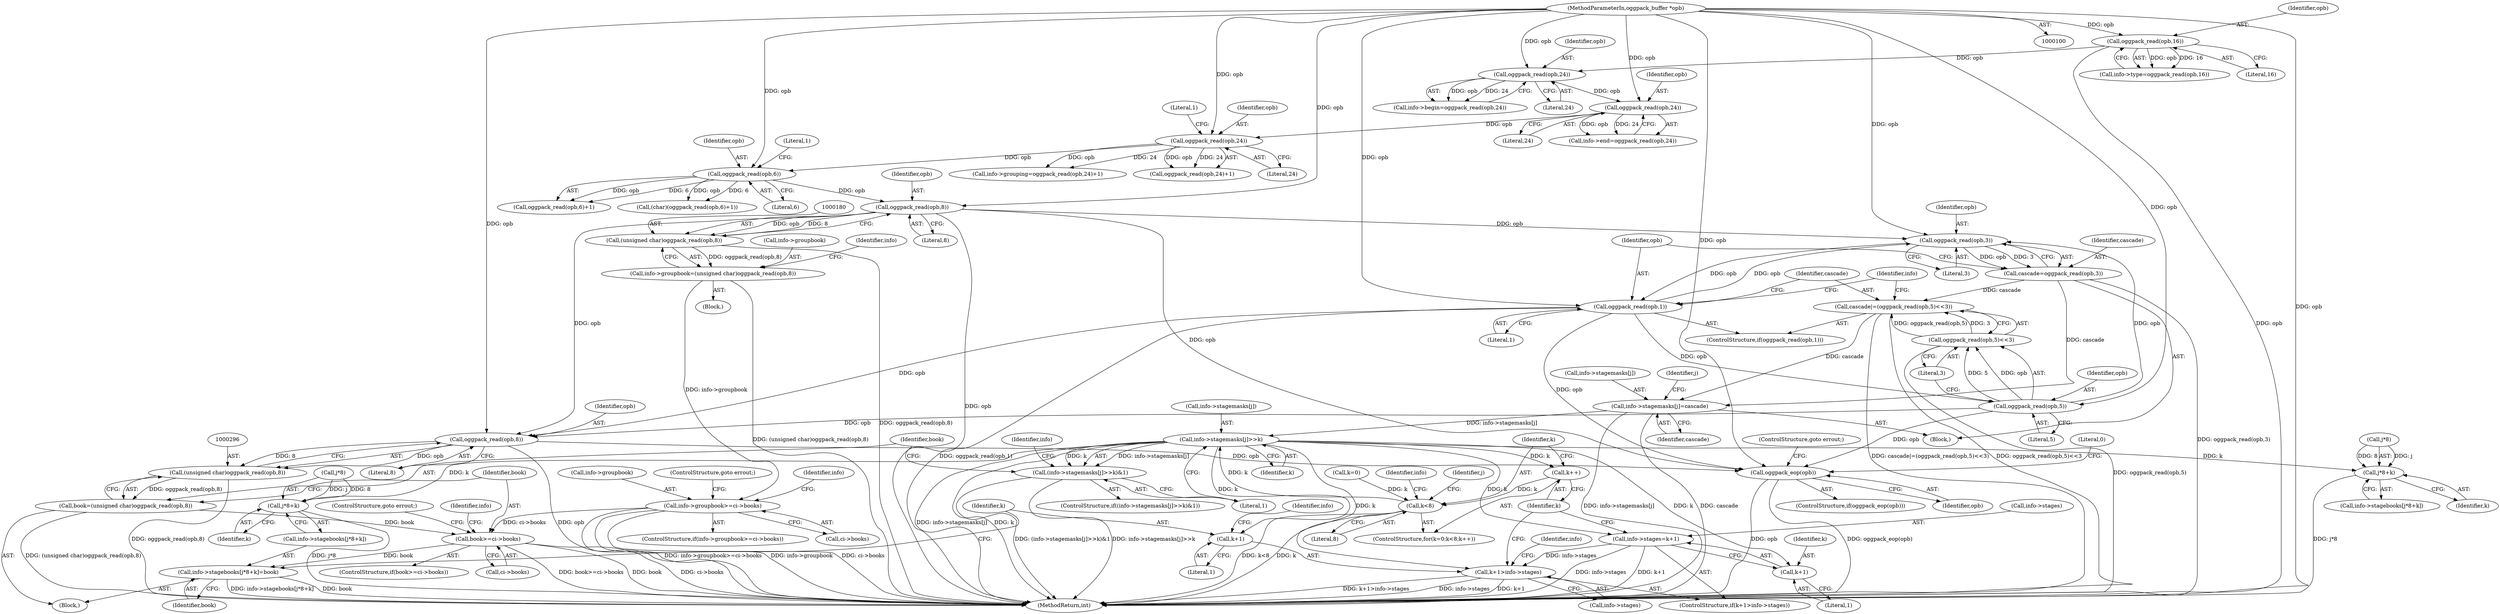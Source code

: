 digraph "0_Android_659030a2e80c38fb8da0a4eb68695349eec6778b_0@API" {
"1000181" [label="(Call,oggpack_read(opb,8))"];
"1000171" [label="(Call,oggpack_read(opb,6))"];
"1000160" [label="(Call,oggpack_read(opb,24))"];
"1000152" [label="(Call,oggpack_read(opb,24))"];
"1000145" [label="(Call,oggpack_read(opb,24))"];
"1000125" [label="(Call,oggpack_read(opb,16))"];
"1000103" [label="(MethodParameterIn,oggpack_buffer *opb)"];
"1000179" [label="(Call,(unsigned char)oggpack_read(opb,8))"];
"1000175" [label="(Call,info->groupbook=(unsigned char)oggpack_read(opb,8))"];
"1000185" [label="(Call,info->groupbook>=ci->books)"];
"1000301" [label="(Call,book>=ci->books)"];
"1000307" [label="(Call,info->stagebooks[j*8+k]=book)"];
"1000238" [label="(Call,oggpack_read(opb,3))"];
"1000236" [label="(Call,cascade=oggpack_read(opb,3))"];
"1000245" [label="(Call,cascade|=(oggpack_read(opb,5)<<3))"];
"1000252" [label="(Call,info->stagemasks[j]=cascade)"];
"1000283" [label="(Call,info->stagemasks[j]>>k)"];
"1000278" [label="(Call,k++)"];
"1000275" [label="(Call,k<8)"];
"1000282" [label="(Call,(info->stagemasks[j]>>k)&1)"];
"1000312" [label="(Call,j*8+k)"];
"1000319" [label="(Call,k+1>info->stages)"];
"1000320" [label="(Call,k+1)"];
"1000326" [label="(Call,info->stages=k+1)"];
"1000330" [label="(Call,k+1)"];
"1000339" [label="(Call,j*8+k)"];
"1000242" [label="(Call,oggpack_read(opb,1))"];
"1000248" [label="(Call,oggpack_read(opb,5))"];
"1000247" [label="(Call,oggpack_read(opb,5)<<3)"];
"1000297" [label="(Call,oggpack_read(opb,8))"];
"1000295" [label="(Call,(unsigned char)oggpack_read(opb,8))"];
"1000293" [label="(Call,book=(unsigned char)oggpack_read(opb,8))"];
"1000346" [label="(Call,oggpack_eop(opb))"];
"1000148" [label="(Call,info->end=oggpack_read(opb,24))"];
"1000195" [label="(Identifier,info)"];
"1000316" [label="(Identifier,k)"];
"1000185" [label="(Call,info->groupbook>=ci->books)"];
"1000155" [label="(Call,info->grouping=oggpack_read(opb,24)+1)"];
"1000294" [label="(Identifier,book)"];
"1000320" [label="(Call,k+1)"];
"1000345" [label="(ControlStructure,if(oggpack_eop(opb)))"];
"1000293" [label="(Call,book=(unsigned char)oggpack_read(opb,8))"];
"1000328" [label="(Identifier,info)"];
"1000346" [label="(Call,oggpack_eop(opb))"];
"1000307" [label="(Call,info->stagebooks[j*8+k]=book)"];
"1000152" [label="(Call,oggpack_read(opb,24))"];
"1000317" [label="(Identifier,book)"];
"1000284" [label="(Call,info->stagemasks[j])"];
"1000240" [label="(Literal,3)"];
"1000161" [label="(Identifier,opb)"];
"1000186" [label="(Call,info->groupbook)"];
"1000276" [label="(Identifier,k)"];
"1000281" [label="(ControlStructure,if((info->stagemasks[j]>>k)&1))"];
"1000272" [label="(Call,k=0)"];
"1000295" [label="(Call,(unsigned char)oggpack_read(opb,8))"];
"1000248" [label="(Call,oggpack_read(opb,5))"];
"1000290" [label="(Literal,1)"];
"1000291" [label="(Block,)"];
"1000350" [label="(Literal,0)"];
"1000103" [label="(MethodParameterIn,oggpack_buffer *opb)"];
"1000147" [label="(Literal,24)"];
"1000251" [label="(Literal,3)"];
"1000300" [label="(ControlStructure,if(book>=ci->books))"];
"1000172" [label="(Identifier,opb)"];
"1000154" [label="(Literal,24)"];
"1000321" [label="(Identifier,k)"];
"1000182" [label="(Identifier,opb)"];
"1000176" [label="(Call,info->groupbook)"];
"1000253" [label="(Call,info->stagemasks[j])"];
"1000236" [label="(Call,cascade=oggpack_read(opb,3))"];
"1000171" [label="(Call,oggpack_read(opb,6))"];
"1000323" [label="(Call,info->stages)"];
"1000162" [label="(Literal,24)"];
"1000187" [label="(Identifier,info)"];
"1000299" [label="(Literal,8)"];
"1000348" [label="(ControlStructure,goto errout;)"];
"1000104" [label="(Block,)"];
"1000337" [label="(Identifier,info)"];
"1000153" [label="(Identifier,opb)"];
"1000250" [label="(Literal,5)"];
"1000160" [label="(Call,oggpack_read(opb,24))"];
"1000326" [label="(Call,info->stages=k+1)"];
"1000238" [label="(Call,oggpack_read(opb,3))"];
"1000146" [label="(Identifier,opb)"];
"1000255" [label="(Identifier,info)"];
"1000121" [label="(Call,info->type=oggpack_read(opb,16))"];
"1000339" [label="(Call,j*8+k)"];
"1000168" [label="(Call,(char)(oggpack_read(opb,6)+1))"];
"1000306" [label="(ControlStructure,goto errout;)"];
"1000234" [label="(Block,)"];
"1000249" [label="(Identifier,opb)"];
"1000330" [label="(Call,k+1)"];
"1000301" [label="(Call,book>=ci->books)"];
"1000322" [label="(Literal,1)"];
"1000327" [label="(Call,info->stages)"];
"1000298" [label="(Identifier,opb)"];
"1000170" [label="(Call,oggpack_read(opb,6)+1)"];
"1000233" [label="(Identifier,j)"];
"1000237" [label="(Identifier,cascade)"];
"1000159" [label="(Call,oggpack_read(opb,24)+1)"];
"1000277" [label="(Literal,8)"];
"1000192" [label="(ControlStructure,goto errout;)"];
"1000241" [label="(ControlStructure,if(oggpack_read(opb,1)))"];
"1000145" [label="(Call,oggpack_read(opb,24))"];
"1000252" [label="(Call,info->stagemasks[j]=cascade)"];
"1000181" [label="(Call,oggpack_read(opb,8))"];
"1000244" [label="(Literal,1)"];
"1000125" [label="(Call,oggpack_read(opb,16))"];
"1000243" [label="(Identifier,opb)"];
"1000335" [label="(Call,info->stagebooks[j*8+k])"];
"1000356" [label="(MethodReturn,int)"];
"1000173" [label="(Literal,6)"];
"1000127" [label="(Literal,16)"];
"1000319" [label="(Call,k+1>info->stages)"];
"1000343" [label="(Identifier,k)"];
"1000286" [label="(Identifier,info)"];
"1000347" [label="(Identifier,opb)"];
"1000297" [label="(Call,oggpack_read(opb,8))"];
"1000126" [label="(Identifier,opb)"];
"1000279" [label="(Identifier,k)"];
"1000312" [label="(Call,j*8+k)"];
"1000331" [label="(Identifier,k)"];
"1000282" [label="(Call,(info->stagemasks[j]>>k)&1)"];
"1000189" [label="(Call,ci->books)"];
"1000269" [label="(Identifier,j)"];
"1000246" [label="(Identifier,cascade)"];
"1000245" [label="(Call,cascade|=(oggpack_read(opb,5)<<3))"];
"1000175" [label="(Call,info->groupbook=(unsigned char)oggpack_read(opb,8))"];
"1000340" [label="(Call,j*8)"];
"1000275" [label="(Call,k<8)"];
"1000163" [label="(Literal,1)"];
"1000278" [label="(Call,k++)"];
"1000318" [label="(ControlStructure,if(k+1>info->stages))"];
"1000302" [label="(Identifier,book)"];
"1000179" [label="(Call,(unsigned char)oggpack_read(opb,8))"];
"1000271" [label="(ControlStructure,for(k=0;k<8;k++))"];
"1000174" [label="(Literal,1)"];
"1000239" [label="(Identifier,opb)"];
"1000313" [label="(Call,j*8)"];
"1000308" [label="(Call,info->stagebooks[j*8+k])"];
"1000324" [label="(Identifier,info)"];
"1000242" [label="(Call,oggpack_read(opb,1))"];
"1000289" [label="(Identifier,k)"];
"1000258" [label="(Identifier,cascade)"];
"1000141" [label="(Call,info->begin=oggpack_read(opb,24))"];
"1000310" [label="(Identifier,info)"];
"1000332" [label="(Literal,1)"];
"1000303" [label="(Call,ci->books)"];
"1000247" [label="(Call,oggpack_read(opb,5)<<3)"];
"1000283" [label="(Call,info->stagemasks[j]>>k)"];
"1000184" [label="(ControlStructure,if(info->groupbook>=ci->books))"];
"1000183" [label="(Literal,8)"];
"1000181" -> "1000179"  [label="AST: "];
"1000181" -> "1000183"  [label="CFG: "];
"1000182" -> "1000181"  [label="AST: "];
"1000183" -> "1000181"  [label="AST: "];
"1000179" -> "1000181"  [label="CFG: "];
"1000181" -> "1000356"  [label="DDG: opb"];
"1000181" -> "1000179"  [label="DDG: opb"];
"1000181" -> "1000179"  [label="DDG: 8"];
"1000171" -> "1000181"  [label="DDG: opb"];
"1000103" -> "1000181"  [label="DDG: opb"];
"1000181" -> "1000238"  [label="DDG: opb"];
"1000181" -> "1000297"  [label="DDG: opb"];
"1000181" -> "1000346"  [label="DDG: opb"];
"1000171" -> "1000170"  [label="AST: "];
"1000171" -> "1000173"  [label="CFG: "];
"1000172" -> "1000171"  [label="AST: "];
"1000173" -> "1000171"  [label="AST: "];
"1000174" -> "1000171"  [label="CFG: "];
"1000171" -> "1000168"  [label="DDG: opb"];
"1000171" -> "1000168"  [label="DDG: 6"];
"1000171" -> "1000170"  [label="DDG: opb"];
"1000171" -> "1000170"  [label="DDG: 6"];
"1000160" -> "1000171"  [label="DDG: opb"];
"1000103" -> "1000171"  [label="DDG: opb"];
"1000160" -> "1000159"  [label="AST: "];
"1000160" -> "1000162"  [label="CFG: "];
"1000161" -> "1000160"  [label="AST: "];
"1000162" -> "1000160"  [label="AST: "];
"1000163" -> "1000160"  [label="CFG: "];
"1000160" -> "1000155"  [label="DDG: opb"];
"1000160" -> "1000155"  [label="DDG: 24"];
"1000160" -> "1000159"  [label="DDG: opb"];
"1000160" -> "1000159"  [label="DDG: 24"];
"1000152" -> "1000160"  [label="DDG: opb"];
"1000103" -> "1000160"  [label="DDG: opb"];
"1000152" -> "1000148"  [label="AST: "];
"1000152" -> "1000154"  [label="CFG: "];
"1000153" -> "1000152"  [label="AST: "];
"1000154" -> "1000152"  [label="AST: "];
"1000148" -> "1000152"  [label="CFG: "];
"1000152" -> "1000148"  [label="DDG: opb"];
"1000152" -> "1000148"  [label="DDG: 24"];
"1000145" -> "1000152"  [label="DDG: opb"];
"1000103" -> "1000152"  [label="DDG: opb"];
"1000145" -> "1000141"  [label="AST: "];
"1000145" -> "1000147"  [label="CFG: "];
"1000146" -> "1000145"  [label="AST: "];
"1000147" -> "1000145"  [label="AST: "];
"1000141" -> "1000145"  [label="CFG: "];
"1000145" -> "1000141"  [label="DDG: opb"];
"1000145" -> "1000141"  [label="DDG: 24"];
"1000125" -> "1000145"  [label="DDG: opb"];
"1000103" -> "1000145"  [label="DDG: opb"];
"1000125" -> "1000121"  [label="AST: "];
"1000125" -> "1000127"  [label="CFG: "];
"1000126" -> "1000125"  [label="AST: "];
"1000127" -> "1000125"  [label="AST: "];
"1000121" -> "1000125"  [label="CFG: "];
"1000125" -> "1000356"  [label="DDG: opb"];
"1000125" -> "1000121"  [label="DDG: opb"];
"1000125" -> "1000121"  [label="DDG: 16"];
"1000103" -> "1000125"  [label="DDG: opb"];
"1000103" -> "1000100"  [label="AST: "];
"1000103" -> "1000356"  [label="DDG: opb"];
"1000103" -> "1000238"  [label="DDG: opb"];
"1000103" -> "1000242"  [label="DDG: opb"];
"1000103" -> "1000248"  [label="DDG: opb"];
"1000103" -> "1000297"  [label="DDG: opb"];
"1000103" -> "1000346"  [label="DDG: opb"];
"1000179" -> "1000175"  [label="AST: "];
"1000180" -> "1000179"  [label="AST: "];
"1000175" -> "1000179"  [label="CFG: "];
"1000179" -> "1000356"  [label="DDG: oggpack_read(opb,8)"];
"1000179" -> "1000175"  [label="DDG: oggpack_read(opb,8)"];
"1000175" -> "1000104"  [label="AST: "];
"1000176" -> "1000175"  [label="AST: "];
"1000187" -> "1000175"  [label="CFG: "];
"1000175" -> "1000356"  [label="DDG: (unsigned char)oggpack_read(opb,8)"];
"1000175" -> "1000185"  [label="DDG: info->groupbook"];
"1000185" -> "1000184"  [label="AST: "];
"1000185" -> "1000189"  [label="CFG: "];
"1000186" -> "1000185"  [label="AST: "];
"1000189" -> "1000185"  [label="AST: "];
"1000192" -> "1000185"  [label="CFG: "];
"1000195" -> "1000185"  [label="CFG: "];
"1000185" -> "1000356"  [label="DDG: info->groupbook>=ci->books"];
"1000185" -> "1000356"  [label="DDG: info->groupbook"];
"1000185" -> "1000356"  [label="DDG: ci->books"];
"1000185" -> "1000301"  [label="DDG: ci->books"];
"1000301" -> "1000300"  [label="AST: "];
"1000301" -> "1000303"  [label="CFG: "];
"1000302" -> "1000301"  [label="AST: "];
"1000303" -> "1000301"  [label="AST: "];
"1000306" -> "1000301"  [label="CFG: "];
"1000310" -> "1000301"  [label="CFG: "];
"1000301" -> "1000356"  [label="DDG: ci->books"];
"1000301" -> "1000356"  [label="DDG: book>=ci->books"];
"1000301" -> "1000356"  [label="DDG: book"];
"1000293" -> "1000301"  [label="DDG: book"];
"1000301" -> "1000307"  [label="DDG: book"];
"1000307" -> "1000291"  [label="AST: "];
"1000307" -> "1000317"  [label="CFG: "];
"1000308" -> "1000307"  [label="AST: "];
"1000317" -> "1000307"  [label="AST: "];
"1000321" -> "1000307"  [label="CFG: "];
"1000307" -> "1000356"  [label="DDG: info->stagebooks[j*8+k]"];
"1000307" -> "1000356"  [label="DDG: book"];
"1000238" -> "1000236"  [label="AST: "];
"1000238" -> "1000240"  [label="CFG: "];
"1000239" -> "1000238"  [label="AST: "];
"1000240" -> "1000238"  [label="AST: "];
"1000236" -> "1000238"  [label="CFG: "];
"1000238" -> "1000236"  [label="DDG: opb"];
"1000238" -> "1000236"  [label="DDG: 3"];
"1000242" -> "1000238"  [label="DDG: opb"];
"1000248" -> "1000238"  [label="DDG: opb"];
"1000238" -> "1000242"  [label="DDG: opb"];
"1000236" -> "1000234"  [label="AST: "];
"1000237" -> "1000236"  [label="AST: "];
"1000243" -> "1000236"  [label="CFG: "];
"1000236" -> "1000356"  [label="DDG: oggpack_read(opb,3)"];
"1000236" -> "1000245"  [label="DDG: cascade"];
"1000236" -> "1000252"  [label="DDG: cascade"];
"1000245" -> "1000241"  [label="AST: "];
"1000245" -> "1000247"  [label="CFG: "];
"1000246" -> "1000245"  [label="AST: "];
"1000247" -> "1000245"  [label="AST: "];
"1000255" -> "1000245"  [label="CFG: "];
"1000245" -> "1000356"  [label="DDG: cascade|=(oggpack_read(opb,5)<<3)"];
"1000245" -> "1000356"  [label="DDG: oggpack_read(opb,5)<<3"];
"1000247" -> "1000245"  [label="DDG: oggpack_read(opb,5)"];
"1000247" -> "1000245"  [label="DDG: 3"];
"1000245" -> "1000252"  [label="DDG: cascade"];
"1000252" -> "1000234"  [label="AST: "];
"1000252" -> "1000258"  [label="CFG: "];
"1000253" -> "1000252"  [label="AST: "];
"1000258" -> "1000252"  [label="AST: "];
"1000233" -> "1000252"  [label="CFG: "];
"1000252" -> "1000356"  [label="DDG: info->stagemasks[j]"];
"1000252" -> "1000356"  [label="DDG: cascade"];
"1000252" -> "1000283"  [label="DDG: info->stagemasks[j]"];
"1000283" -> "1000282"  [label="AST: "];
"1000283" -> "1000289"  [label="CFG: "];
"1000284" -> "1000283"  [label="AST: "];
"1000289" -> "1000283"  [label="AST: "];
"1000290" -> "1000283"  [label="CFG: "];
"1000283" -> "1000356"  [label="DDG: info->stagemasks[j]"];
"1000283" -> "1000356"  [label="DDG: k"];
"1000283" -> "1000278"  [label="DDG: k"];
"1000283" -> "1000282"  [label="DDG: info->stagemasks[j]"];
"1000283" -> "1000282"  [label="DDG: k"];
"1000275" -> "1000283"  [label="DDG: k"];
"1000283" -> "1000312"  [label="DDG: k"];
"1000283" -> "1000319"  [label="DDG: k"];
"1000283" -> "1000320"  [label="DDG: k"];
"1000283" -> "1000326"  [label="DDG: k"];
"1000283" -> "1000330"  [label="DDG: k"];
"1000283" -> "1000339"  [label="DDG: k"];
"1000278" -> "1000271"  [label="AST: "];
"1000278" -> "1000279"  [label="CFG: "];
"1000279" -> "1000278"  [label="AST: "];
"1000276" -> "1000278"  [label="CFG: "];
"1000278" -> "1000275"  [label="DDG: k"];
"1000275" -> "1000271"  [label="AST: "];
"1000275" -> "1000277"  [label="CFG: "];
"1000276" -> "1000275"  [label="AST: "];
"1000277" -> "1000275"  [label="AST: "];
"1000286" -> "1000275"  [label="CFG: "];
"1000269" -> "1000275"  [label="CFG: "];
"1000275" -> "1000356"  [label="DDG: k<8"];
"1000275" -> "1000356"  [label="DDG: k"];
"1000272" -> "1000275"  [label="DDG: k"];
"1000282" -> "1000281"  [label="AST: "];
"1000282" -> "1000290"  [label="CFG: "];
"1000290" -> "1000282"  [label="AST: "];
"1000294" -> "1000282"  [label="CFG: "];
"1000337" -> "1000282"  [label="CFG: "];
"1000282" -> "1000356"  [label="DDG: (info->stagemasks[j]>>k)&1"];
"1000282" -> "1000356"  [label="DDG: info->stagemasks[j]>>k"];
"1000312" -> "1000308"  [label="AST: "];
"1000312" -> "1000316"  [label="CFG: "];
"1000313" -> "1000312"  [label="AST: "];
"1000316" -> "1000312"  [label="AST: "];
"1000308" -> "1000312"  [label="CFG: "];
"1000312" -> "1000356"  [label="DDG: j*8"];
"1000313" -> "1000312"  [label="DDG: j"];
"1000313" -> "1000312"  [label="DDG: 8"];
"1000319" -> "1000318"  [label="AST: "];
"1000319" -> "1000323"  [label="CFG: "];
"1000320" -> "1000319"  [label="AST: "];
"1000323" -> "1000319"  [label="AST: "];
"1000328" -> "1000319"  [label="CFG: "];
"1000279" -> "1000319"  [label="CFG: "];
"1000319" -> "1000356"  [label="DDG: k+1>info->stages"];
"1000319" -> "1000356"  [label="DDG: info->stages"];
"1000319" -> "1000356"  [label="DDG: k+1"];
"1000326" -> "1000319"  [label="DDG: info->stages"];
"1000320" -> "1000322"  [label="CFG: "];
"1000321" -> "1000320"  [label="AST: "];
"1000322" -> "1000320"  [label="AST: "];
"1000324" -> "1000320"  [label="CFG: "];
"1000326" -> "1000318"  [label="AST: "];
"1000326" -> "1000330"  [label="CFG: "];
"1000327" -> "1000326"  [label="AST: "];
"1000330" -> "1000326"  [label="AST: "];
"1000279" -> "1000326"  [label="CFG: "];
"1000326" -> "1000356"  [label="DDG: k+1"];
"1000326" -> "1000356"  [label="DDG: info->stages"];
"1000330" -> "1000332"  [label="CFG: "];
"1000331" -> "1000330"  [label="AST: "];
"1000332" -> "1000330"  [label="AST: "];
"1000339" -> "1000335"  [label="AST: "];
"1000339" -> "1000343"  [label="CFG: "];
"1000340" -> "1000339"  [label="AST: "];
"1000343" -> "1000339"  [label="AST: "];
"1000335" -> "1000339"  [label="CFG: "];
"1000339" -> "1000356"  [label="DDG: j*8"];
"1000340" -> "1000339"  [label="DDG: j"];
"1000340" -> "1000339"  [label="DDG: 8"];
"1000242" -> "1000241"  [label="AST: "];
"1000242" -> "1000244"  [label="CFG: "];
"1000243" -> "1000242"  [label="AST: "];
"1000244" -> "1000242"  [label="AST: "];
"1000246" -> "1000242"  [label="CFG: "];
"1000255" -> "1000242"  [label="CFG: "];
"1000242" -> "1000356"  [label="DDG: oggpack_read(opb,1)"];
"1000242" -> "1000248"  [label="DDG: opb"];
"1000242" -> "1000297"  [label="DDG: opb"];
"1000242" -> "1000346"  [label="DDG: opb"];
"1000248" -> "1000247"  [label="AST: "];
"1000248" -> "1000250"  [label="CFG: "];
"1000249" -> "1000248"  [label="AST: "];
"1000250" -> "1000248"  [label="AST: "];
"1000251" -> "1000248"  [label="CFG: "];
"1000248" -> "1000247"  [label="DDG: opb"];
"1000248" -> "1000247"  [label="DDG: 5"];
"1000248" -> "1000297"  [label="DDG: opb"];
"1000248" -> "1000346"  [label="DDG: opb"];
"1000247" -> "1000251"  [label="CFG: "];
"1000251" -> "1000247"  [label="AST: "];
"1000247" -> "1000356"  [label="DDG: oggpack_read(opb,5)"];
"1000297" -> "1000295"  [label="AST: "];
"1000297" -> "1000299"  [label="CFG: "];
"1000298" -> "1000297"  [label="AST: "];
"1000299" -> "1000297"  [label="AST: "];
"1000295" -> "1000297"  [label="CFG: "];
"1000297" -> "1000356"  [label="DDG: opb"];
"1000297" -> "1000295"  [label="DDG: opb"];
"1000297" -> "1000295"  [label="DDG: 8"];
"1000297" -> "1000346"  [label="DDG: opb"];
"1000295" -> "1000293"  [label="AST: "];
"1000296" -> "1000295"  [label="AST: "];
"1000293" -> "1000295"  [label="CFG: "];
"1000295" -> "1000356"  [label="DDG: oggpack_read(opb,8)"];
"1000295" -> "1000293"  [label="DDG: oggpack_read(opb,8)"];
"1000293" -> "1000291"  [label="AST: "];
"1000294" -> "1000293"  [label="AST: "];
"1000302" -> "1000293"  [label="CFG: "];
"1000293" -> "1000356"  [label="DDG: (unsigned char)oggpack_read(opb,8)"];
"1000346" -> "1000345"  [label="AST: "];
"1000346" -> "1000347"  [label="CFG: "];
"1000347" -> "1000346"  [label="AST: "];
"1000348" -> "1000346"  [label="CFG: "];
"1000350" -> "1000346"  [label="CFG: "];
"1000346" -> "1000356"  [label="DDG: opb"];
"1000346" -> "1000356"  [label="DDG: oggpack_eop(opb)"];
}
